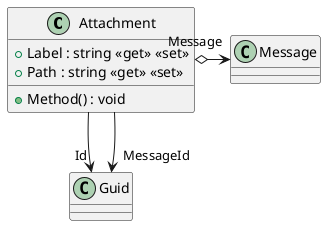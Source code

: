@startuml
class Attachment {
    + Label : string <<get>> <<set>>
    + Path : string <<get>> <<set>>
    + Method() : void
}
Attachment --> "Id" Guid
Attachment --> "MessageId" Guid
Attachment o-> "Message" Message
@enduml
